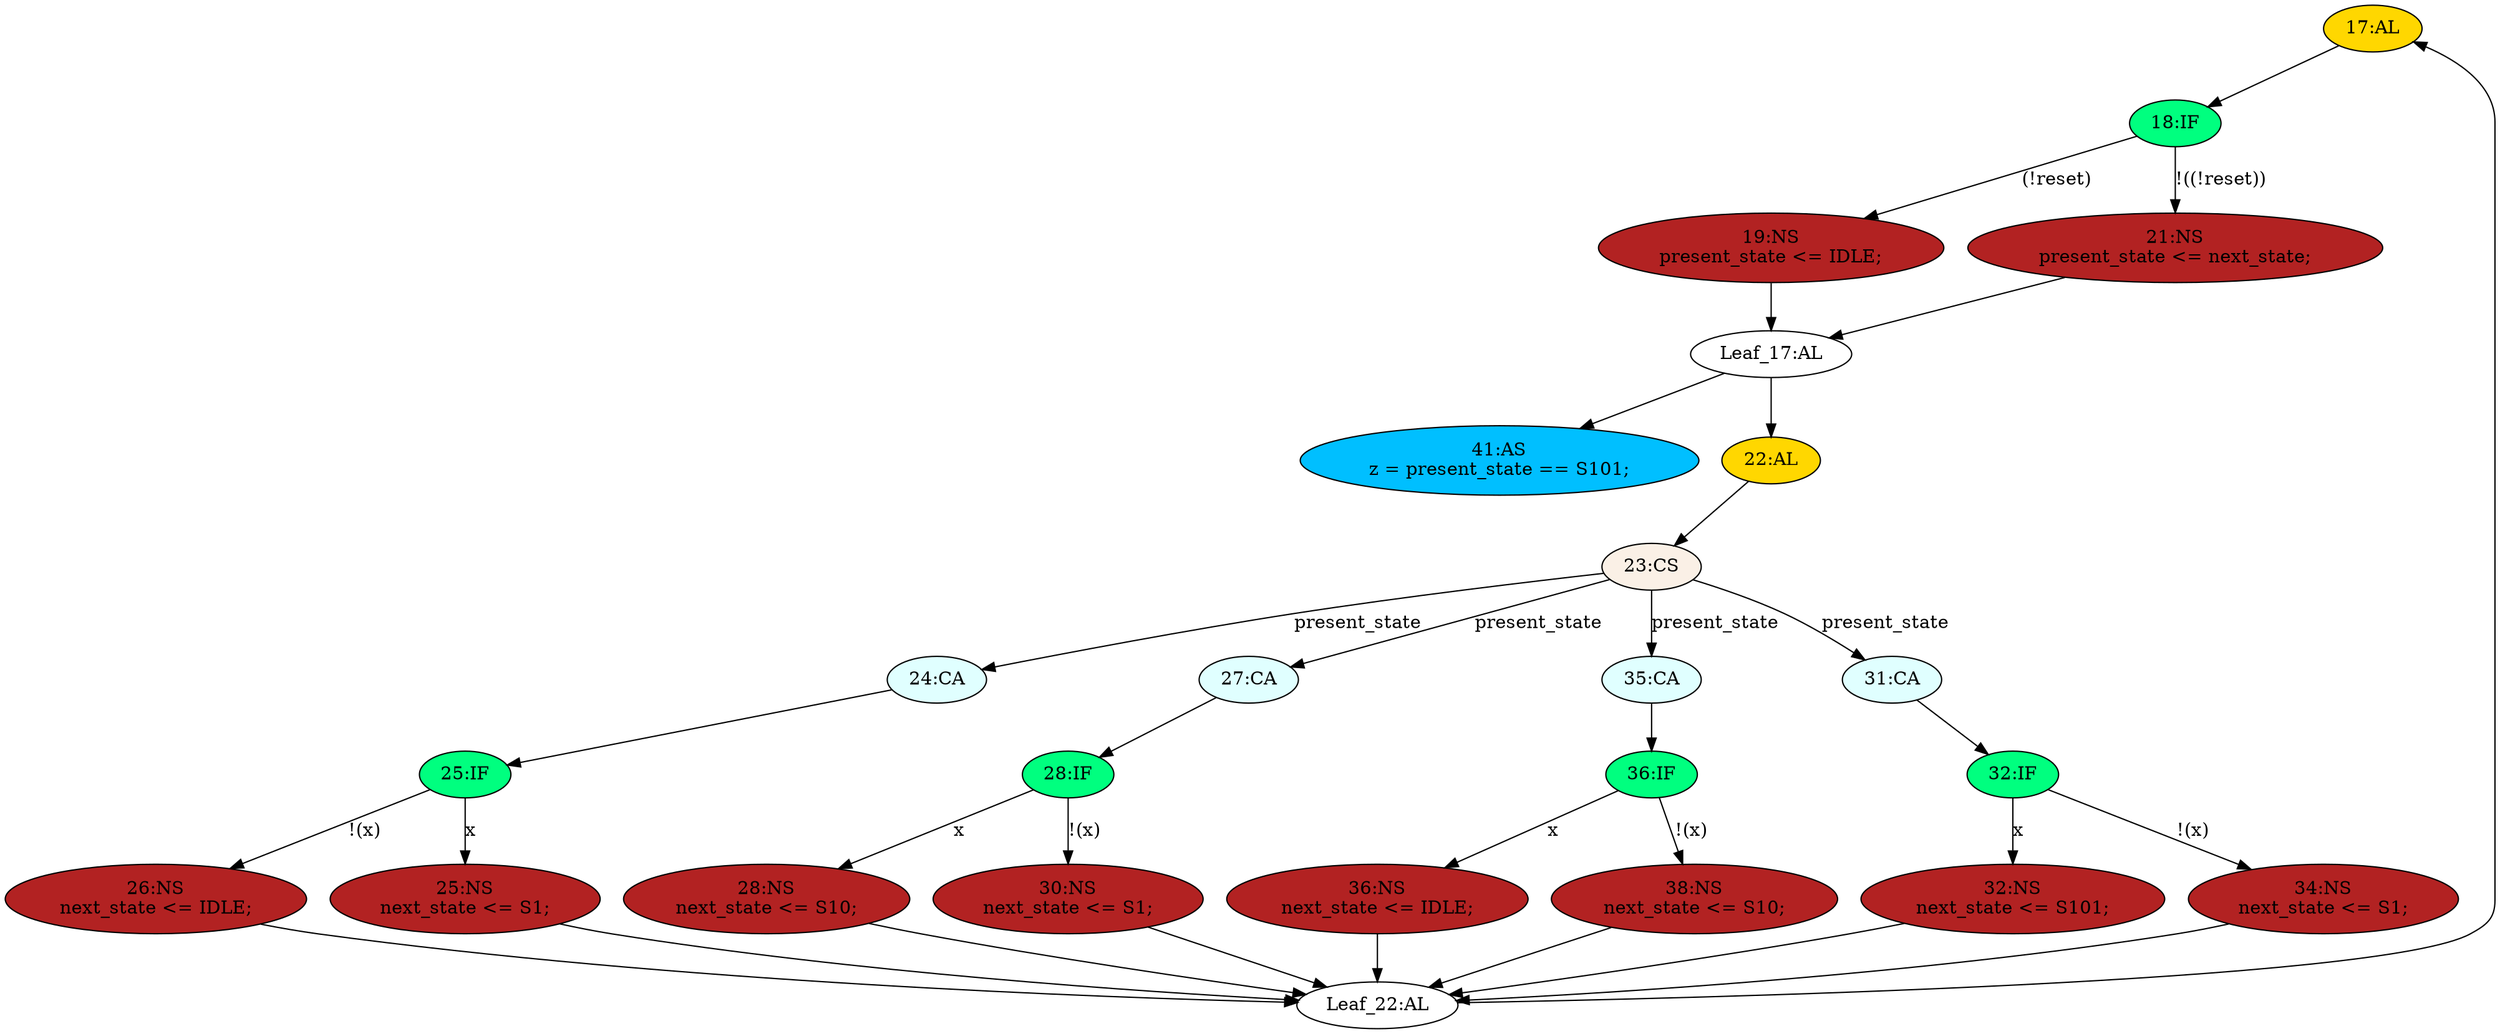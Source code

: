 strict digraph "compose( ,  )" {
	node [label="\N"];
	"17:AL"	[ast="<pyverilog.vparser.ast.Always object at 0x7fadbfa64890>",
		clk_sens=True,
		fillcolor=gold,
		label="17:AL",
		sens="['clk', 'reset']",
		statements="[]",
		style=filled,
		typ=Always,
		use_var="['reset', 'next_state']"];
	"18:IF"	[ast="<pyverilog.vparser.ast.IfStatement object at 0x7fadbfa72450>",
		fillcolor=springgreen,
		label="18:IF",
		statements="[]",
		style=filled,
		typ=IfStatement];
	"17:AL" -> "18:IF"	[cond="[]",
		lineno=None];
	"24:CA"	[ast="<pyverilog.vparser.ast.Case object at 0x7fadbfa67150>",
		fillcolor=lightcyan,
		label="24:CA",
		statements="[]",
		style=filled,
		typ=Case];
	"25:IF"	[ast="<pyverilog.vparser.ast.IfStatement object at 0x7fadc2ee4190>",
		fillcolor=springgreen,
		label="25:IF",
		statements="[]",
		style=filled,
		typ=IfStatement];
	"24:CA" -> "25:IF"	[cond="[]",
		lineno=None];
	"32:IF"	[ast="<pyverilog.vparser.ast.IfStatement object at 0x7fadbf6d8dd0>",
		fillcolor=springgreen,
		label="32:IF",
		statements="[]",
		style=filled,
		typ=IfStatement];
	"32:NS"	[ast="<pyverilog.vparser.ast.NonblockingSubstitution object at 0x7fadbf6d8610>",
		fillcolor=firebrick,
		label="32:NS
next_state <= S101;",
		statements="[<pyverilog.vparser.ast.NonblockingSubstitution object at 0x7fadbf6d8610>]",
		style=filled,
		typ=NonblockingSubstitution];
	"32:IF" -> "32:NS"	[cond="['x']",
		label=x,
		lineno=32];
	"34:NS"	[ast="<pyverilog.vparser.ast.NonblockingSubstitution object at 0x7fadbf6d8d90>",
		fillcolor=firebrick,
		label="34:NS
next_state <= S1;",
		statements="[<pyverilog.vparser.ast.NonblockingSubstitution object at 0x7fadbf6d8d90>]",
		style=filled,
		typ=NonblockingSubstitution];
	"32:IF" -> "34:NS"	[cond="['x']",
		label="!(x)",
		lineno=32];
	"28:IF"	[ast="<pyverilog.vparser.ast.IfStatement object at 0x7fadbfaea310>",
		fillcolor=springgreen,
		label="28:IF",
		statements="[]",
		style=filled,
		typ=IfStatement];
	"28:NS"	[ast="<pyverilog.vparser.ast.NonblockingSubstitution object at 0x7fadbfa86150>",
		fillcolor=firebrick,
		label="28:NS
next_state <= S10;",
		statements="[<pyverilog.vparser.ast.NonblockingSubstitution object at 0x7fadbfa86150>]",
		style=filled,
		typ=NonblockingSubstitution];
	"28:IF" -> "28:NS"	[cond="['x']",
		label=x,
		lineno=28];
	"30:NS"	[ast="<pyverilog.vparser.ast.NonblockingSubstitution object at 0x7fadbf6d83d0>",
		fillcolor=firebrick,
		label="30:NS
next_state <= S1;",
		statements="[<pyverilog.vparser.ast.NonblockingSubstitution object at 0x7fadbf6d83d0>]",
		style=filled,
		typ=NonblockingSubstitution];
	"28:IF" -> "30:NS"	[cond="['x']",
		label="!(x)",
		lineno=28];
	"19:NS"	[ast="<pyverilog.vparser.ast.NonblockingSubstitution object at 0x7fadbf7ce4d0>",
		fillcolor=firebrick,
		label="19:NS
present_state <= IDLE;",
		statements="[<pyverilog.vparser.ast.NonblockingSubstitution object at 0x7fadbf7ce4d0>]",
		style=filled,
		typ=NonblockingSubstitution];
	"Leaf_17:AL"	[def_var="['present_state']",
		label="Leaf_17:AL"];
	"19:NS" -> "Leaf_17:AL"	[cond="[]",
		lineno=None];
	"26:NS"	[ast="<pyverilog.vparser.ast.NonblockingSubstitution object at 0x7fadbfaea390>",
		fillcolor=firebrick,
		label="26:NS
next_state <= IDLE;",
		statements="[<pyverilog.vparser.ast.NonblockingSubstitution object at 0x7fadbfaea390>]",
		style=filled,
		typ=NonblockingSubstitution];
	"Leaf_22:AL"	[def_var="['next_state']",
		label="Leaf_22:AL"];
	"26:NS" -> "Leaf_22:AL"	[cond="[]",
		lineno=None];
	"36:NS"	[ast="<pyverilog.vparser.ast.NonblockingSubstitution object at 0x7fadbf6d8910>",
		fillcolor=firebrick,
		label="36:NS
next_state <= IDLE;",
		statements="[<pyverilog.vparser.ast.NonblockingSubstitution object at 0x7fadbf6d8910>]",
		style=filled,
		typ=NonblockingSubstitution];
	"36:NS" -> "Leaf_22:AL"	[cond="[]",
		lineno=None];
	"38:NS"	[ast="<pyverilog.vparser.ast.NonblockingSubstitution object at 0x7fadbf6d8590>",
		fillcolor=firebrick,
		label="38:NS
next_state <= S10;",
		statements="[<pyverilog.vparser.ast.NonblockingSubstitution object at 0x7fadbf6d8590>]",
		style=filled,
		typ=NonblockingSubstitution];
	"38:NS" -> "Leaf_22:AL"	[cond="[]",
		lineno=None];
	"27:CA"	[ast="<pyverilog.vparser.ast.Case object at 0x7fadc3985d10>",
		fillcolor=lightcyan,
		label="27:CA",
		statements="[]",
		style=filled,
		typ=Case];
	"27:CA" -> "28:IF"	[cond="[]",
		lineno=None];
	"32:NS" -> "Leaf_22:AL"	[cond="[]",
		lineno=None];
	"35:CA"	[ast="<pyverilog.vparser.ast.Case object at 0x7fadbf6d8bd0>",
		fillcolor=lightcyan,
		label="35:CA",
		statements="[]",
		style=filled,
		typ=Case];
	"36:IF"	[ast="<pyverilog.vparser.ast.IfStatement object at 0x7fadbf6d8f10>",
		fillcolor=springgreen,
		label="36:IF",
		statements="[]",
		style=filled,
		typ=IfStatement];
	"35:CA" -> "36:IF"	[cond="[]",
		lineno=None];
	"25:NS"	[ast="<pyverilog.vparser.ast.NonblockingSubstitution object at 0x7fadbfe81610>",
		fillcolor=firebrick,
		label="25:NS
next_state <= S1;",
		statements="[<pyverilog.vparser.ast.NonblockingSubstitution object at 0x7fadbfe81610>]",
		style=filled,
		typ=NonblockingSubstitution];
	"25:NS" -> "Leaf_22:AL"	[cond="[]",
		lineno=None];
	"41:AS"	[ast="<pyverilog.vparser.ast.Assign object at 0x7fadbf6d8790>",
		def_var="['z']",
		fillcolor=deepskyblue,
		label="41:AS
z = present_state == S101;",
		statements="[]",
		style=filled,
		typ=Assign,
		use_var="['present_state']"];
	"Leaf_22:AL" -> "17:AL";
	"34:NS" -> "Leaf_22:AL"	[cond="[]",
		lineno=None];
	"22:AL"	[ast="<pyverilog.vparser.ast.Always object at 0x7fadbfa67750>",
		clk_sens=False,
		fillcolor=gold,
		label="22:AL",
		sens="['present_state', 'x']",
		statements="[]",
		style=filled,
		typ=Always,
		use_var="['x', 'present_state']"];
	"23:CS"	[ast="<pyverilog.vparser.ast.CaseStatement object at 0x7fadbf6d8cd0>",
		fillcolor=linen,
		label="23:CS",
		statements="[]",
		style=filled,
		typ=CaseStatement];
	"22:AL" -> "23:CS"	[cond="[]",
		lineno=None];
	"36:IF" -> "36:NS"	[cond="['x']",
		label=x,
		lineno=36];
	"36:IF" -> "38:NS"	[cond="['x']",
		label="!(x)",
		lineno=36];
	"31:CA"	[ast="<pyverilog.vparser.ast.Case object at 0x7fadbfa86550>",
		fillcolor=lightcyan,
		label="31:CA",
		statements="[]",
		style=filled,
		typ=Case];
	"31:CA" -> "32:IF"	[cond="[]",
		lineno=None];
	"28:NS" -> "Leaf_22:AL"	[cond="[]",
		lineno=None];
	"25:IF" -> "26:NS"	[cond="['x']",
		label="!(x)",
		lineno=25];
	"25:IF" -> "25:NS"	[cond="['x']",
		label=x,
		lineno=25];
	"23:CS" -> "24:CA"	[cond="['present_state']",
		label=present_state,
		lineno=23];
	"23:CS" -> "27:CA"	[cond="['present_state']",
		label=present_state,
		lineno=23];
	"23:CS" -> "35:CA"	[cond="['present_state']",
		label=present_state,
		lineno=23];
	"23:CS" -> "31:CA"	[cond="['present_state']",
		label=present_state,
		lineno=23];
	"18:IF" -> "19:NS"	[cond="['reset']",
		label="(!reset)",
		lineno=18];
	"21:NS"	[ast="<pyverilog.vparser.ast.NonblockingSubstitution object at 0x7fadbfa72050>",
		fillcolor=firebrick,
		label="21:NS
present_state <= next_state;",
		statements="[<pyverilog.vparser.ast.NonblockingSubstitution object at 0x7fadbfa72050>]",
		style=filled,
		typ=NonblockingSubstitution];
	"18:IF" -> "21:NS"	[cond="['reset']",
		label="!((!reset))",
		lineno=18];
	"30:NS" -> "Leaf_22:AL"	[cond="[]",
		lineno=None];
	"Leaf_17:AL" -> "41:AS";
	"Leaf_17:AL" -> "22:AL";
	"21:NS" -> "Leaf_17:AL"	[cond="[]",
		lineno=None];
}
